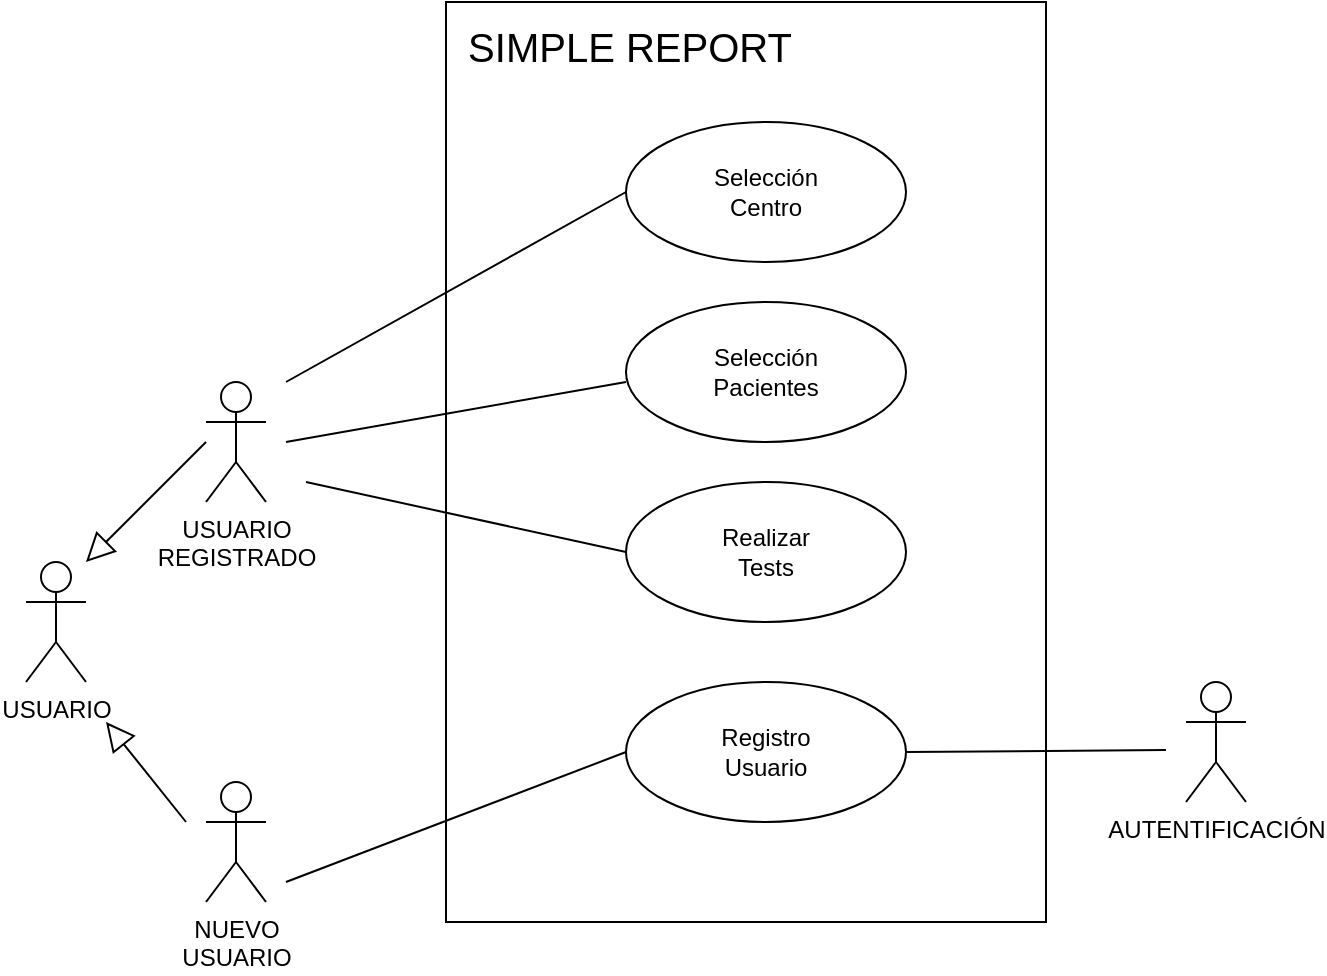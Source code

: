 <mxfile version="26.0.16">
  <diagram name="Página-1" id="har_h1RfgNVgCWCfJMPc">
    <mxGraphModel dx="1008" dy="537" grid="1" gridSize="10" guides="1" tooltips="1" connect="1" arrows="1" fold="1" page="1" pageScale="1" pageWidth="827" pageHeight="1169" math="0" shadow="0">
      <root>
        <mxCell id="0" />
        <mxCell id="1" parent="0" />
        <mxCell id="UNL7QGV5cmLo08s9R7C7-1" value="USUARIO" style="shape=umlActor;html=1;verticalLabelPosition=bottom;verticalAlign=top;align=center;" vertex="1" parent="1">
          <mxGeometry x="30" y="340" width="30" height="60" as="geometry" />
        </mxCell>
        <mxCell id="UNL7QGV5cmLo08s9R7C7-2" value="" style="rounded=0;whiteSpace=wrap;html=1;" vertex="1" parent="1">
          <mxGeometry x="240" y="60" width="300" height="460" as="geometry" />
        </mxCell>
        <mxCell id="UNL7QGV5cmLo08s9R7C7-3" value="&lt;font style=&quot;font-size: 20px;&quot;&gt;SIMPLE REPORT&lt;/font&gt;" style="text;html=1;align=center;verticalAlign=middle;whiteSpace=wrap;rounded=0;" vertex="1" parent="1">
          <mxGeometry x="217" y="67" width="230" height="30" as="geometry" />
        </mxCell>
        <mxCell id="UNL7QGV5cmLo08s9R7C7-5" value="" style="edgeStyle=none;html=1;endArrow=block;endFill=0;endSize=12;verticalAlign=bottom;rounded=0;" edge="1" parent="1">
          <mxGeometry width="160" relative="1" as="geometry">
            <mxPoint x="120" y="280" as="sourcePoint" />
            <mxPoint x="60" y="340" as="targetPoint" />
          </mxGeometry>
        </mxCell>
        <mxCell id="UNL7QGV5cmLo08s9R7C7-6" value="USUARIO&lt;div&gt;REGISTRADO&lt;/div&gt;" style="shape=umlActor;html=1;verticalLabelPosition=bottom;verticalAlign=top;align=center;" vertex="1" parent="1">
          <mxGeometry x="120" y="250" width="30" height="60" as="geometry" />
        </mxCell>
        <mxCell id="UNL7QGV5cmLo08s9R7C7-8" value="" style="edgeStyle=none;html=1;endArrow=block;endFill=0;endSize=12;verticalAlign=bottom;rounded=0;" edge="1" parent="1">
          <mxGeometry width="160" relative="1" as="geometry">
            <mxPoint x="110" y="470" as="sourcePoint" />
            <mxPoint x="70" y="420" as="targetPoint" />
          </mxGeometry>
        </mxCell>
        <mxCell id="UNL7QGV5cmLo08s9R7C7-9" value="NUEVO&lt;div&gt;USUARIO&lt;/div&gt;" style="shape=umlActor;html=1;verticalLabelPosition=bottom;verticalAlign=top;align=center;" vertex="1" parent="1">
          <mxGeometry x="120" y="450" width="30" height="60" as="geometry" />
        </mxCell>
        <mxCell id="UNL7QGV5cmLo08s9R7C7-12" value="Registro&lt;div&gt;Usuario&lt;/div&gt;" style="ellipse;whiteSpace=wrap;html=1;" vertex="1" parent="1">
          <mxGeometry x="330" y="400" width="140" height="70" as="geometry" />
        </mxCell>
        <mxCell id="UNL7QGV5cmLo08s9R7C7-13" value="" style="edgeStyle=none;html=1;endArrow=none;verticalAlign=bottom;rounded=0;entryX=0;entryY=0.5;entryDx=0;entryDy=0;" edge="1" parent="1" target="UNL7QGV5cmLo08s9R7C7-12">
          <mxGeometry width="160" relative="1" as="geometry">
            <mxPoint x="160" y="500" as="sourcePoint" />
            <mxPoint x="320" y="500" as="targetPoint" />
          </mxGeometry>
        </mxCell>
        <mxCell id="UNL7QGV5cmLo08s9R7C7-16" value="Selección&lt;div&gt;Centro&lt;/div&gt;" style="ellipse;whiteSpace=wrap;html=1;" vertex="1" parent="1">
          <mxGeometry x="330" y="120" width="140" height="70" as="geometry" />
        </mxCell>
        <mxCell id="UNL7QGV5cmLo08s9R7C7-25" value="Selección&lt;div&gt;Pacientes&lt;/div&gt;" style="ellipse;whiteSpace=wrap;html=1;" vertex="1" parent="1">
          <mxGeometry x="330" y="210" width="140" height="70" as="geometry" />
        </mxCell>
        <mxCell id="UNL7QGV5cmLo08s9R7C7-31" value="Realizar&lt;div&gt;Tests&lt;/div&gt;" style="ellipse;whiteSpace=wrap;html=1;" vertex="1" parent="1">
          <mxGeometry x="330" y="300" width="140" height="70" as="geometry" />
        </mxCell>
        <mxCell id="UNL7QGV5cmLo08s9R7C7-32" value="" style="edgeStyle=none;html=1;endArrow=none;verticalAlign=bottom;rounded=0;entryX=0;entryY=0.5;entryDx=0;entryDy=0;" edge="1" parent="1" target="UNL7QGV5cmLo08s9R7C7-16">
          <mxGeometry width="160" relative="1" as="geometry">
            <mxPoint x="160" y="250" as="sourcePoint" />
            <mxPoint x="320" y="250" as="targetPoint" />
          </mxGeometry>
        </mxCell>
        <mxCell id="UNL7QGV5cmLo08s9R7C7-33" value="" style="edgeStyle=none;html=1;endArrow=none;verticalAlign=bottom;rounded=0;" edge="1" parent="1">
          <mxGeometry width="160" relative="1" as="geometry">
            <mxPoint x="160" y="280" as="sourcePoint" />
            <mxPoint x="330" y="250" as="targetPoint" />
          </mxGeometry>
        </mxCell>
        <mxCell id="UNL7QGV5cmLo08s9R7C7-34" value="" style="edgeStyle=none;html=1;endArrow=none;verticalAlign=bottom;rounded=0;entryX=0;entryY=0.5;entryDx=0;entryDy=0;" edge="1" parent="1" target="UNL7QGV5cmLo08s9R7C7-31">
          <mxGeometry width="160" relative="1" as="geometry">
            <mxPoint x="170" y="300" as="sourcePoint" />
            <mxPoint x="470" y="420" as="targetPoint" />
          </mxGeometry>
        </mxCell>
        <mxCell id="UNL7QGV5cmLo08s9R7C7-20" value="AUTENTIFICACIÓN" style="shape=umlActor;html=1;verticalLabelPosition=bottom;verticalAlign=top;align=center;" vertex="1" parent="1">
          <mxGeometry x="610" y="400" width="30" height="60" as="geometry" />
        </mxCell>
        <mxCell id="UNL7QGV5cmLo08s9R7C7-37" value="" style="edgeStyle=none;html=1;endArrow=none;verticalAlign=bottom;rounded=0;exitX=1;exitY=0.5;exitDx=0;exitDy=0;" edge="1" parent="1" source="UNL7QGV5cmLo08s9R7C7-12">
          <mxGeometry width="160" relative="1" as="geometry">
            <mxPoint x="440" y="434.29" as="sourcePoint" />
            <mxPoint x="600" y="434" as="targetPoint" />
          </mxGeometry>
        </mxCell>
      </root>
    </mxGraphModel>
  </diagram>
</mxfile>
